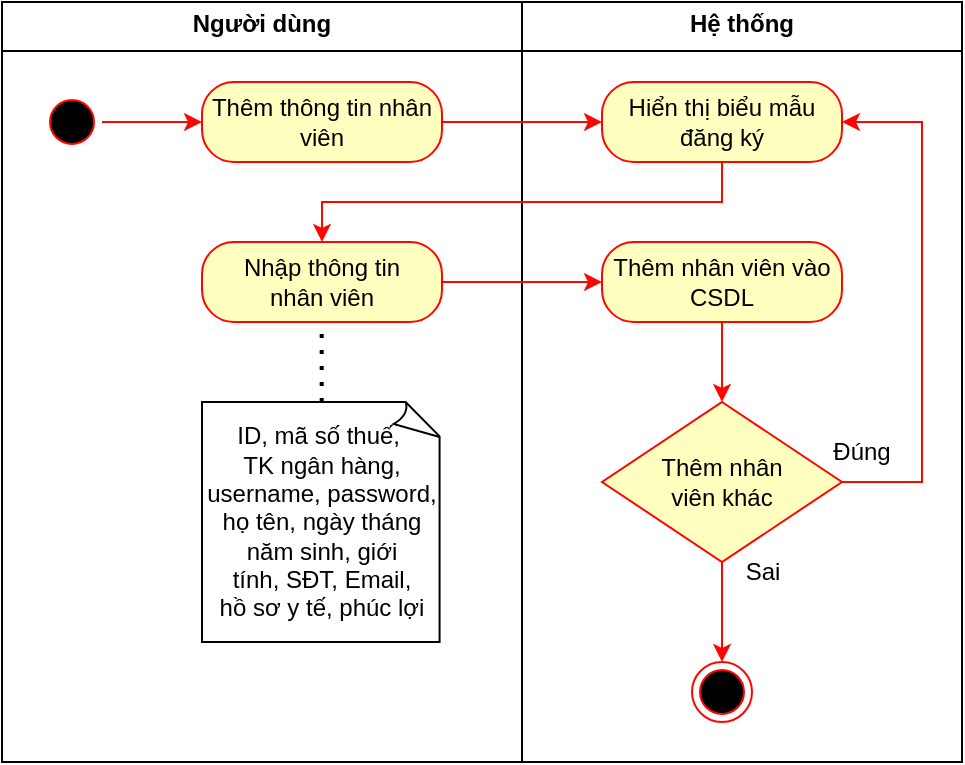 <mxfile version="26.0.6">
  <diagram name="Page-1" id="iDX6k-6ujFG3Mrd-17x8">
    <mxGraphModel dx="1023" dy="464" grid="1" gridSize="10" guides="1" tooltips="1" connect="1" arrows="1" fold="1" page="1" pageScale="1" pageWidth="850" pageHeight="1100" math="0" shadow="0">
      <root>
        <mxCell id="0" />
        <mxCell id="1" parent="0" />
        <mxCell id="tkutnggVbvfWownCSWg2-39" value="&lt;p style=&quot;margin:0px;margin-top:4px;text-align:center;&quot;&gt;&lt;b&gt;Hệ thống&lt;/b&gt;&lt;/p&gt;&lt;hr size=&quot;1&quot; style=&quot;border-style:solid;&quot;&gt;&lt;div style=&quot;height:2px;&quot;&gt;&lt;/div&gt;" style="verticalAlign=top;align=left;overflow=fill;html=1;whiteSpace=wrap;" vertex="1" parent="1">
          <mxGeometry x="260" width="220" height="380" as="geometry" />
        </mxCell>
        <mxCell id="tkutnggVbvfWownCSWg2-38" value="&lt;p style=&quot;margin:0px;margin-top:4px;text-align:center;&quot;&gt;&lt;b&gt;Người dùng&lt;/b&gt;&lt;/p&gt;&lt;hr size=&quot;1&quot; style=&quot;border-style:solid;&quot;&gt;&lt;div style=&quot;height:2px;&quot;&gt;&lt;/div&gt;" style="verticalAlign=top;align=left;overflow=fill;html=1;whiteSpace=wrap;" vertex="1" parent="1">
          <mxGeometry width="260" height="380" as="geometry" />
        </mxCell>
        <mxCell id="tkutnggVbvfWownCSWg2-3" value="" style="ellipse;html=1;shape=startState;fillColor=#000000;strokeColor=#FF0500;" vertex="1" parent="1">
          <mxGeometry x="20" y="45" width="30" height="30" as="geometry" />
        </mxCell>
        <mxCell id="tkutnggVbvfWownCSWg2-4" value="" style="edgeStyle=orthogonalEdgeStyle;rounded=0;orthogonalLoop=1;jettySize=auto;html=1;strokeColor=#FF0500;" edge="1" parent="1" source="tkutnggVbvfWownCSWg2-3" target="tkutnggVbvfWownCSWg2-6">
          <mxGeometry relative="1" as="geometry" />
        </mxCell>
        <mxCell id="tkutnggVbvfWownCSWg2-23" value="" style="edgeStyle=orthogonalEdgeStyle;rounded=0;orthogonalLoop=1;jettySize=auto;html=1;strokeColor=#FF0500;" edge="1" parent="1" source="tkutnggVbvfWownCSWg2-6" target="tkutnggVbvfWownCSWg2-8">
          <mxGeometry relative="1" as="geometry" />
        </mxCell>
        <mxCell id="tkutnggVbvfWownCSWg2-6" value="Thêm thông tin nhân viên" style="rounded=1;whiteSpace=wrap;html=1;arcSize=40;fontColor=#000000;fillColor=#ffffc0;strokeColor=#FF0500;" vertex="1" parent="1">
          <mxGeometry x="100" y="40" width="120" height="40" as="geometry" />
        </mxCell>
        <mxCell id="tkutnggVbvfWownCSWg2-24" style="edgeStyle=orthogonalEdgeStyle;rounded=0;orthogonalLoop=1;jettySize=auto;html=1;entryX=0.5;entryY=0;entryDx=0;entryDy=0;strokeColor=#FF0500;" edge="1" parent="1" source="tkutnggVbvfWownCSWg2-8" target="tkutnggVbvfWownCSWg2-13">
          <mxGeometry relative="1" as="geometry">
            <Array as="points">
              <mxPoint x="360" y="100" />
              <mxPoint x="160" y="100" />
            </Array>
          </mxGeometry>
        </mxCell>
        <mxCell id="tkutnggVbvfWownCSWg2-8" value="Hiển thị biểu mẫu đăng ký" style="rounded=1;whiteSpace=wrap;html=1;arcSize=40;fontColor=#000000;fillColor=#ffffc0;strokeColor=#FF0500;" vertex="1" parent="1">
          <mxGeometry x="300" y="40" width="120" height="40" as="geometry" />
        </mxCell>
        <mxCell id="tkutnggVbvfWownCSWg2-26" value="" style="edgeStyle=orthogonalEdgeStyle;rounded=0;orthogonalLoop=1;jettySize=auto;html=1;strokeColor=#FF0500;" edge="1" parent="1" source="tkutnggVbvfWownCSWg2-13" target="tkutnggVbvfWownCSWg2-25">
          <mxGeometry relative="1" as="geometry" />
        </mxCell>
        <mxCell id="tkutnggVbvfWownCSWg2-13" value="Nhập thông tin&lt;br&gt;nhân viên" style="rounded=1;whiteSpace=wrap;html=1;arcSize=40;fontColor=#000000;fillColor=#ffffc0;strokeColor=#FF0500;" vertex="1" parent="1">
          <mxGeometry x="100" y="120" width="120" height="40" as="geometry" />
        </mxCell>
        <mxCell id="tkutnggVbvfWownCSWg2-14" value="ID, mã số thuế,&amp;nbsp;&lt;br&gt;TK ngân hàng,&lt;div&gt;username, password, họ tên,&amp;nbsp;&lt;span style=&quot;background-color: transparent; color: light-dark(rgb(0, 0, 0), rgb(255, 255, 255));&quot;&gt;ngày tháng&lt;/span&gt;&lt;/div&gt;&lt;div&gt;&lt;span style=&quot;background-color: transparent; color: light-dark(rgb(0, 0, 0), rgb(255, 255, 255));&quot;&gt;năm sinh,&amp;nbsp;&lt;/span&gt;&lt;span style=&quot;background-color: transparent; color: light-dark(rgb(0, 0, 0), rgb(255, 255, 255));&quot;&gt;giới tính,&amp;nbsp;&lt;/span&gt;&lt;span style=&quot;background-color: transparent; color: light-dark(rgb(0, 0, 0), rgb(255, 255, 255));&quot;&gt;SĐT, Email,&lt;/span&gt;&lt;/div&gt;&lt;div&gt;&lt;div&gt;&lt;div&gt;hồ sơ y tế, phúc lợi&lt;/div&gt;&lt;/div&gt;&lt;/div&gt;" style="whiteSpace=wrap;html=1;shape=mxgraph.basic.document;align=center;strokeColor=#000000;" vertex="1" parent="1">
          <mxGeometry x="100" y="200" width="120" height="120" as="geometry" />
        </mxCell>
        <mxCell id="tkutnggVbvfWownCSWg2-29" value="" style="edgeStyle=orthogonalEdgeStyle;rounded=0;orthogonalLoop=1;jettySize=auto;html=1;strokeColor=#FF0500;" edge="1" parent="1" source="tkutnggVbvfWownCSWg2-25" target="tkutnggVbvfWownCSWg2-27">
          <mxGeometry relative="1" as="geometry" />
        </mxCell>
        <mxCell id="tkutnggVbvfWownCSWg2-25" value="Thêm nhân viên vào CSDL" style="rounded=1;whiteSpace=wrap;html=1;arcSize=40;fontColor=#000000;fillColor=#ffffc0;strokeColor=#FF0500;" vertex="1" parent="1">
          <mxGeometry x="300" y="120" width="120" height="40" as="geometry" />
        </mxCell>
        <mxCell id="tkutnggVbvfWownCSWg2-28" style="edgeStyle=orthogonalEdgeStyle;rounded=0;orthogonalLoop=1;jettySize=auto;html=1;entryX=1;entryY=0.5;entryDx=0;entryDy=0;strokeColor=#FF0500;" edge="1" parent="1" source="tkutnggVbvfWownCSWg2-27" target="tkutnggVbvfWownCSWg2-8">
          <mxGeometry relative="1" as="geometry">
            <Array as="points">
              <mxPoint x="460" y="240" />
              <mxPoint x="460" y="60" />
            </Array>
          </mxGeometry>
        </mxCell>
        <mxCell id="tkutnggVbvfWownCSWg2-36" value="" style="edgeStyle=orthogonalEdgeStyle;rounded=0;orthogonalLoop=1;jettySize=auto;html=1;strokeColor=#FF0500;" edge="1" parent="1" source="tkutnggVbvfWownCSWg2-27" target="tkutnggVbvfWownCSWg2-32">
          <mxGeometry relative="1" as="geometry" />
        </mxCell>
        <mxCell id="tkutnggVbvfWownCSWg2-27" value="Thêm nhân&lt;div&gt;viên&amp;nbsp;&lt;span style=&quot;background-color: transparent; color: light-dark(rgb(0, 0, 0), rgb(237, 237, 237));&quot;&gt;khác&lt;/span&gt;&lt;/div&gt;" style="rhombus;whiteSpace=wrap;html=1;fontColor=#000000;fillColor=#ffffc0;strokeColor=#FF0500;" vertex="1" parent="1">
          <mxGeometry x="300" y="200" width="120" height="80" as="geometry" />
        </mxCell>
        <mxCell id="tkutnggVbvfWownCSWg2-32" value="" style="ellipse;html=1;shape=endState;fillColor=#000000;strokeColor=#FF0500;" vertex="1" parent="1">
          <mxGeometry x="345" y="330" width="30" height="30" as="geometry" />
        </mxCell>
        <mxCell id="tkutnggVbvfWownCSWg2-37" value="" style="endArrow=none;dashed=1;html=1;dashPattern=1 3;strokeWidth=2;rounded=0;" edge="1" parent="1">
          <mxGeometry width="50" height="50" relative="1" as="geometry">
            <mxPoint x="159.83" y="200" as="sourcePoint" />
            <mxPoint x="159.83" y="160" as="targetPoint" />
          </mxGeometry>
        </mxCell>
        <mxCell id="tkutnggVbvfWownCSWg2-40" value="Đúng" style="text;html=1;align=center;verticalAlign=middle;whiteSpace=wrap;rounded=0;fontFamily=Helvetica;fontSize=12;fontColor=#000000;" vertex="1" parent="1">
          <mxGeometry x="400" y="210" width="60" height="30" as="geometry" />
        </mxCell>
        <mxCell id="tkutnggVbvfWownCSWg2-42" value="Sai" style="text;html=1;align=center;verticalAlign=middle;resizable=0;points=[];autosize=1;strokeColor=none;fillColor=none;" vertex="1" parent="1">
          <mxGeometry x="360" y="270" width="40" height="30" as="geometry" />
        </mxCell>
      </root>
    </mxGraphModel>
  </diagram>
</mxfile>
